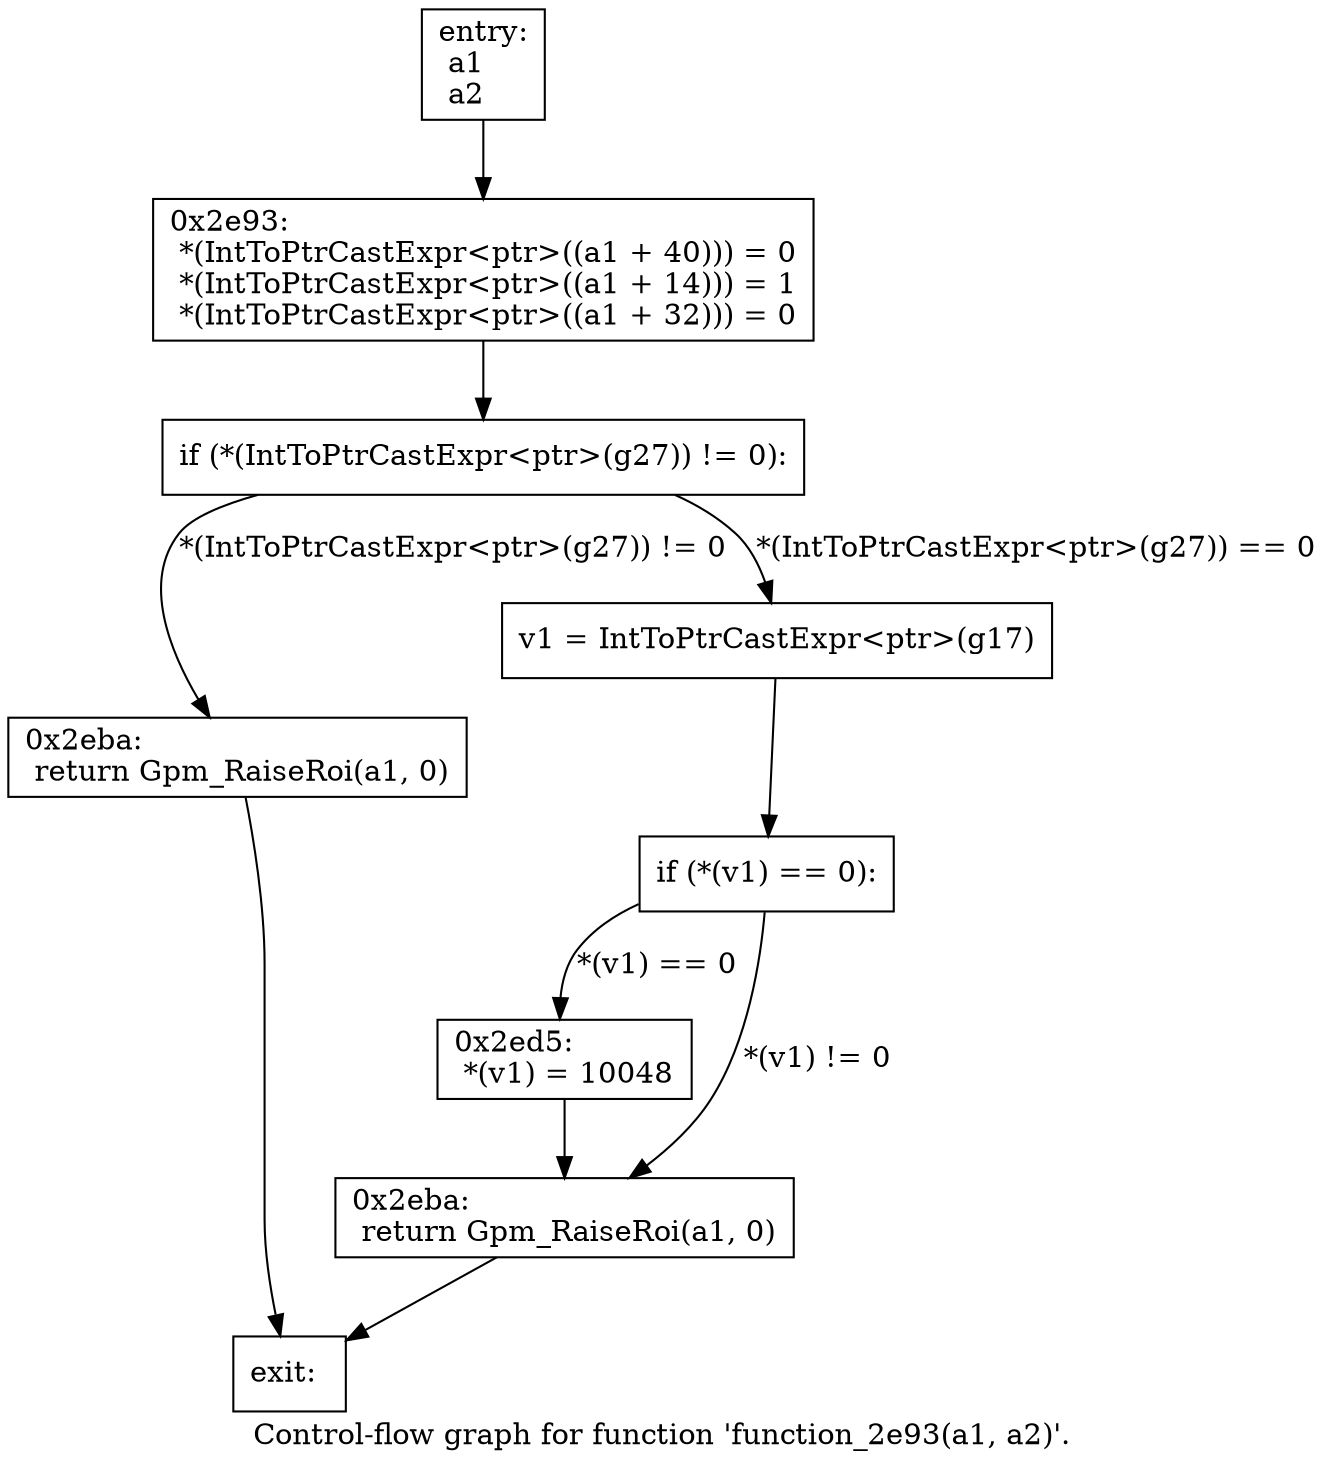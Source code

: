 digraph "Control-flow graph for function 'function_2e93(a1, a2)'." {
  label="Control-flow graph for function 'function_2e93(a1, a2)'.";
  node [shape=record];

  Node07719430 [label="{entry:\l  a1\l  a2\l}"];
  Node07719430 -> Node07719700;
  Node07719700 [label="{0x2e93:\l  *(IntToPtrCastExpr\<ptr\>((a1 + 40))) = 0\l  *(IntToPtrCastExpr\<ptr\>((a1 + 14))) = 1\l  *(IntToPtrCastExpr\<ptr\>((a1 + 32))) = 0\l}"];
  Node07719700 -> Node077194C0;
  Node077194C0 [label="{  if (*(IntToPtrCastExpr\<ptr\>(g27)) != 0):\l}"];
  Node077194C0 -> Node07718FB0 [label="*(IntToPtrCastExpr\<ptr\>(g27)) != 0"];
  Node077194C0 -> Node07719238 [label="*(IntToPtrCastExpr\<ptr\>(g27)) == 0"];
  Node07718FB0 [label="{0x2eba:\l  return Gpm_RaiseRoi(a1, 0)\l}"];
  Node07718FB0 -> Node07719628;
  Node07719238 [label="{  v1 = IntToPtrCastExpr\<ptr\>(g17)\l}"];
  Node07719238 -> Node07719748;
  Node07719628 [label="{exit:\l}"];
  Node07719748 [label="{  if (*(v1) == 0):\l}"];
  Node07719748 -> Node07719670 [label="*(v1) == 0"];
  Node07719748 -> Node077196B8 [label="*(v1) != 0"];
  Node07719670 [label="{0x2ed5:\l  *(v1) = 10048\l}"];
  Node07719670 -> Node077196B8;
  Node077196B8 [label="{0x2eba:\l  return Gpm_RaiseRoi(a1, 0)\l}"];
  Node077196B8 -> Node07719628;

}
